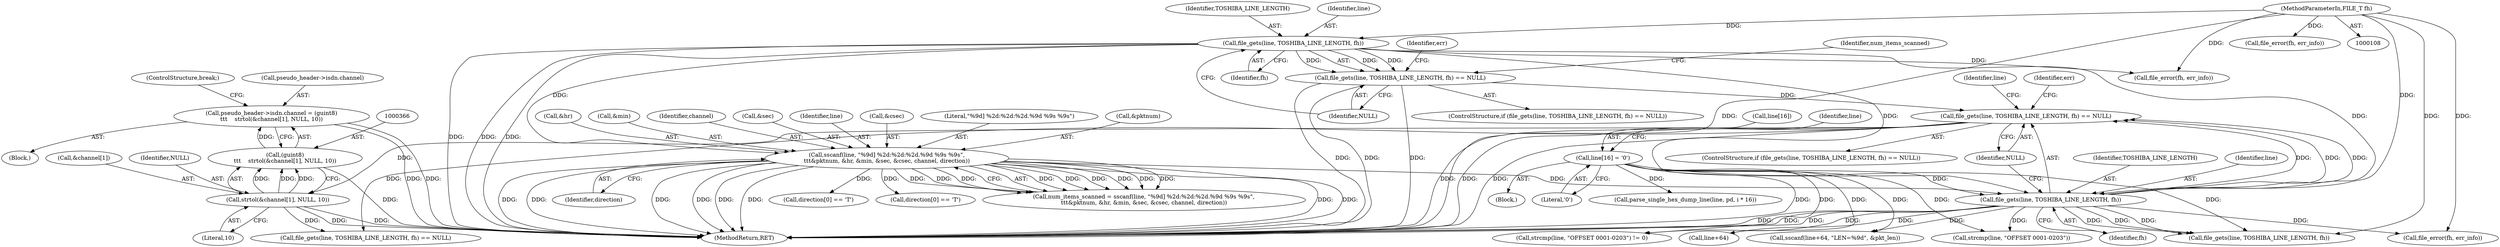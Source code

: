 digraph "0_wireshark_3270dfac43da861c714df76513456b46765ff47f@pointer" {
"1000359" [label="(Call,pseudo_header->isdn.channel = (guint8)\n\t\t\t    strtol(&channel[1], NULL, 10))"];
"1000365" [label="(Call,(guint8)\n\t\t\t    strtol(&channel[1], NULL, 10))"];
"1000367" [label="(Call,strtol(&channel[1], NULL, 10))"];
"1000197" [label="(Call,file_gets(line, TOSHIBA_LINE_LENGTH, fh) == NULL)"];
"1000198" [label="(Call,file_gets(line, TOSHIBA_LINE_LENGTH, fh))"];
"1000163" [label="(Call,sscanf(line, \"%9d] %2d:%2d:%2d.%9d %9s %9s\",\n\t\t\t&pktnum, &hr, &min, &sec, &csec, channel, direction))"];
"1000137" [label="(Call,file_gets(line, TOSHIBA_LINE_LENGTH, fh))"];
"1000109" [label="(MethodParameterIn,FILE_T fh)"];
"1000222" [label="(Call,line[16] = '\0')"];
"1000136" [label="(Call,file_gets(line, TOSHIBA_LINE_LENGTH, fh) == NULL)"];
"1000365" [label="(Call,(guint8)\n\t\t\t    strtol(&channel[1], NULL, 10))"];
"1000226" [label="(Literal,'\0')"];
"1000354" [label="(Call,direction[0] == 'T')"];
"1000195" [label="(Block,)"];
"1000228" [label="(Call,strcmp(line, \"OFFSET 0001-0203\"))"];
"1000141" [label="(Identifier,NULL)"];
"1000373" [label="(Literal,10)"];
"1000162" [label="(Identifier,num_items_scanned)"];
"1000445" [label="(Call,file_gets(line, TOSHIBA_LINE_LENGTH, fh) == NULL)"];
"1000138" [label="(Identifier,line)"];
"1000140" [label="(Identifier,fh)"];
"1000200" [label="(Identifier,TOSHIBA_LINE_LENGTH)"];
"1000235" [label="(Call,line+64)"];
"1000168" [label="(Call,&hr)"];
"1000387" [label="(Call,direction[0] == 'T')"];
"1000163" [label="(Call,sscanf(line, \"%9d] %2d:%2d:%2d.%9d %9s %9s\",\n\t\t\t&pktnum, &hr, &min, &sec, &csec, channel, direction))"];
"1000227" [label="(Call,strcmp(line, \"OFFSET 0001-0203\") != 0)"];
"1000136" [label="(Call,file_gets(line, TOSHIBA_LINE_LENGTH, fh) == NULL)"];
"1000170" [label="(Call,&min)"];
"1000161" [label="(Call,num_items_scanned = sscanf(line, \"%9d] %2d:%2d:%2d.%9d %9s %9s\",\n\t\t\t&pktnum, &hr, &min, &sec, &csec, channel, direction))"];
"1000359" [label="(Call,pseudo_header->isdn.channel = (guint8)\n\t\t\t    strtol(&channel[1], NULL, 10))"];
"1000472" [label="(Call,parse_single_hex_dump_line(line, pd, i * 16))"];
"1000176" [label="(Identifier,channel)"];
"1000135" [label="(ControlStructure,if (file_gets(line, TOSHIBA_LINE_LENGTH, fh) == NULL))"];
"1000374" [label="(ControlStructure,break;)"];
"1000177" [label="(Identifier,direction)"];
"1000172" [label="(Call,&sec)"];
"1000223" [label="(Call,line[16])"];
"1000206" [label="(Identifier,err)"];
"1000164" [label="(Identifier,line)"];
"1000174" [label="(Call,&csec)"];
"1000165" [label="(Literal,\"%9d] %2d:%2d:%2d.%9d %9s %9s\")"];
"1000222" [label="(Call,line[16] = '\0')"];
"1000198" [label="(Call,file_gets(line, TOSHIBA_LINE_LENGTH, fh))"];
"1000229" [label="(Identifier,line)"];
"1000202" [label="(Identifier,NULL)"];
"1000197" [label="(Call,file_gets(line, TOSHIBA_LINE_LENGTH, fh) == NULL)"];
"1000145" [label="(Identifier,err)"];
"1000492" [label="(MethodReturn,RET)"];
"1000367" [label="(Call,strtol(&channel[1], NULL, 10))"];
"1000207" [label="(Call,file_error(fh, err_info))"];
"1000196" [label="(ControlStructure,if (file_gets(line, TOSHIBA_LINE_LENGTH, fh) == NULL))"];
"1000199" [label="(Identifier,line)"];
"1000341" [label="(Block,)"];
"1000201" [label="(Identifier,fh)"];
"1000139" [label="(Identifier,TOSHIBA_LINE_LENGTH)"];
"1000137" [label="(Call,file_gets(line, TOSHIBA_LINE_LENGTH, fh))"];
"1000360" [label="(Call,pseudo_header->isdn.channel)"];
"1000234" [label="(Call,sscanf(line+64, \"LEN=%9d\", &pkt_len))"];
"1000224" [label="(Identifier,line)"];
"1000446" [label="(Call,file_gets(line, TOSHIBA_LINE_LENGTH, fh))"];
"1000146" [label="(Call,file_error(fh, err_info))"];
"1000166" [label="(Call,&pktnum)"];
"1000455" [label="(Call,file_error(fh, err_info))"];
"1000109" [label="(MethodParameterIn,FILE_T fh)"];
"1000368" [label="(Call,&channel[1])"];
"1000372" [label="(Identifier,NULL)"];
"1000359" -> "1000341"  [label="AST: "];
"1000359" -> "1000365"  [label="CFG: "];
"1000360" -> "1000359"  [label="AST: "];
"1000365" -> "1000359"  [label="AST: "];
"1000374" -> "1000359"  [label="CFG: "];
"1000359" -> "1000492"  [label="DDG: "];
"1000359" -> "1000492"  [label="DDG: "];
"1000365" -> "1000359"  [label="DDG: "];
"1000365" -> "1000367"  [label="CFG: "];
"1000366" -> "1000365"  [label="AST: "];
"1000367" -> "1000365"  [label="AST: "];
"1000365" -> "1000492"  [label="DDG: "];
"1000367" -> "1000365"  [label="DDG: "];
"1000367" -> "1000365"  [label="DDG: "];
"1000367" -> "1000365"  [label="DDG: "];
"1000367" -> "1000373"  [label="CFG: "];
"1000368" -> "1000367"  [label="AST: "];
"1000372" -> "1000367"  [label="AST: "];
"1000373" -> "1000367"  [label="AST: "];
"1000367" -> "1000492"  [label="DDG: "];
"1000367" -> "1000492"  [label="DDG: "];
"1000197" -> "1000367"  [label="DDG: "];
"1000367" -> "1000445"  [label="DDG: "];
"1000197" -> "1000196"  [label="AST: "];
"1000197" -> "1000202"  [label="CFG: "];
"1000198" -> "1000197"  [label="AST: "];
"1000202" -> "1000197"  [label="AST: "];
"1000206" -> "1000197"  [label="CFG: "];
"1000224" -> "1000197"  [label="CFG: "];
"1000197" -> "1000492"  [label="DDG: "];
"1000197" -> "1000492"  [label="DDG: "];
"1000197" -> "1000492"  [label="DDG: "];
"1000198" -> "1000197"  [label="DDG: "];
"1000198" -> "1000197"  [label="DDG: "];
"1000198" -> "1000197"  [label="DDG: "];
"1000136" -> "1000197"  [label="DDG: "];
"1000197" -> "1000445"  [label="DDG: "];
"1000198" -> "1000201"  [label="CFG: "];
"1000199" -> "1000198"  [label="AST: "];
"1000200" -> "1000198"  [label="AST: "];
"1000201" -> "1000198"  [label="AST: "];
"1000202" -> "1000198"  [label="CFG: "];
"1000198" -> "1000492"  [label="DDG: "];
"1000198" -> "1000492"  [label="DDG: "];
"1000198" -> "1000492"  [label="DDG: "];
"1000163" -> "1000198"  [label="DDG: "];
"1000222" -> "1000198"  [label="DDG: "];
"1000137" -> "1000198"  [label="DDG: "];
"1000137" -> "1000198"  [label="DDG: "];
"1000109" -> "1000198"  [label="DDG: "];
"1000198" -> "1000207"  [label="DDG: "];
"1000198" -> "1000227"  [label="DDG: "];
"1000198" -> "1000228"  [label="DDG: "];
"1000198" -> "1000234"  [label="DDG: "];
"1000198" -> "1000235"  [label="DDG: "];
"1000198" -> "1000446"  [label="DDG: "];
"1000198" -> "1000446"  [label="DDG: "];
"1000198" -> "1000446"  [label="DDG: "];
"1000163" -> "1000161"  [label="AST: "];
"1000163" -> "1000177"  [label="CFG: "];
"1000164" -> "1000163"  [label="AST: "];
"1000165" -> "1000163"  [label="AST: "];
"1000166" -> "1000163"  [label="AST: "];
"1000168" -> "1000163"  [label="AST: "];
"1000170" -> "1000163"  [label="AST: "];
"1000172" -> "1000163"  [label="AST: "];
"1000174" -> "1000163"  [label="AST: "];
"1000176" -> "1000163"  [label="AST: "];
"1000177" -> "1000163"  [label="AST: "];
"1000161" -> "1000163"  [label="CFG: "];
"1000163" -> "1000492"  [label="DDG: "];
"1000163" -> "1000492"  [label="DDG: "];
"1000163" -> "1000492"  [label="DDG: "];
"1000163" -> "1000492"  [label="DDG: "];
"1000163" -> "1000492"  [label="DDG: "];
"1000163" -> "1000492"  [label="DDG: "];
"1000163" -> "1000492"  [label="DDG: "];
"1000163" -> "1000492"  [label="DDG: "];
"1000163" -> "1000161"  [label="DDG: "];
"1000163" -> "1000161"  [label="DDG: "];
"1000163" -> "1000161"  [label="DDG: "];
"1000163" -> "1000161"  [label="DDG: "];
"1000163" -> "1000161"  [label="DDG: "];
"1000163" -> "1000161"  [label="DDG: "];
"1000163" -> "1000161"  [label="DDG: "];
"1000163" -> "1000161"  [label="DDG: "];
"1000163" -> "1000161"  [label="DDG: "];
"1000137" -> "1000163"  [label="DDG: "];
"1000163" -> "1000354"  [label="DDG: "];
"1000163" -> "1000387"  [label="DDG: "];
"1000137" -> "1000136"  [label="AST: "];
"1000137" -> "1000140"  [label="CFG: "];
"1000138" -> "1000137"  [label="AST: "];
"1000139" -> "1000137"  [label="AST: "];
"1000140" -> "1000137"  [label="AST: "];
"1000141" -> "1000137"  [label="CFG: "];
"1000137" -> "1000492"  [label="DDG: "];
"1000137" -> "1000492"  [label="DDG: "];
"1000137" -> "1000492"  [label="DDG: "];
"1000137" -> "1000136"  [label="DDG: "];
"1000137" -> "1000136"  [label="DDG: "];
"1000137" -> "1000136"  [label="DDG: "];
"1000109" -> "1000137"  [label="DDG: "];
"1000137" -> "1000146"  [label="DDG: "];
"1000109" -> "1000108"  [label="AST: "];
"1000109" -> "1000492"  [label="DDG: "];
"1000109" -> "1000146"  [label="DDG: "];
"1000109" -> "1000207"  [label="DDG: "];
"1000109" -> "1000446"  [label="DDG: "];
"1000109" -> "1000455"  [label="DDG: "];
"1000222" -> "1000195"  [label="AST: "];
"1000222" -> "1000226"  [label="CFG: "];
"1000223" -> "1000222"  [label="AST: "];
"1000226" -> "1000222"  [label="AST: "];
"1000229" -> "1000222"  [label="CFG: "];
"1000222" -> "1000492"  [label="DDG: "];
"1000222" -> "1000227"  [label="DDG: "];
"1000222" -> "1000228"  [label="DDG: "];
"1000222" -> "1000234"  [label="DDG: "];
"1000222" -> "1000235"  [label="DDG: "];
"1000222" -> "1000446"  [label="DDG: "];
"1000222" -> "1000472"  [label="DDG: "];
"1000136" -> "1000135"  [label="AST: "];
"1000136" -> "1000141"  [label="CFG: "];
"1000141" -> "1000136"  [label="AST: "];
"1000145" -> "1000136"  [label="CFG: "];
"1000162" -> "1000136"  [label="CFG: "];
"1000136" -> "1000492"  [label="DDG: "];
"1000136" -> "1000492"  [label="DDG: "];
"1000136" -> "1000492"  [label="DDG: "];
}
